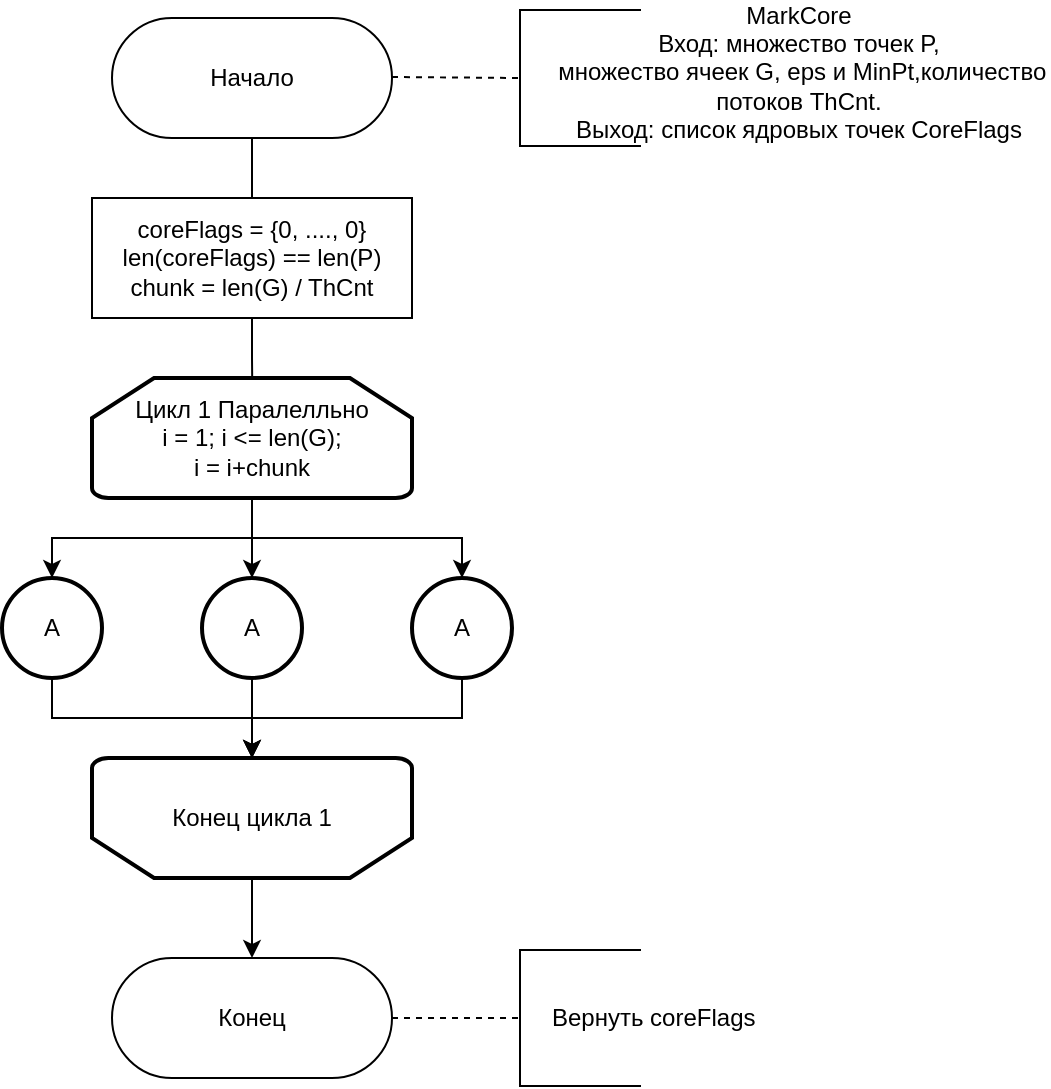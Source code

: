 <mxfile version="20.5.3" type="embed"><diagram id="PKrw68s-FcHz-RrZCr9i" name="Page-1"><mxGraphModel dx="2518" dy="1875" grid="1" gridSize="10" guides="1" tooltips="1" connect="1" arrows="1" fold="1" page="1" pageScale="1" pageWidth="827" pageHeight="1169" math="0" shadow="0"><root><mxCell id="0"/><mxCell id="1" parent="0"/><mxCell id="33" value="" style="edgeStyle=orthogonalEdgeStyle;rounded=0;orthogonalLoop=1;jettySize=auto;html=1;endArrow=none;endFill=0;" parent="1" source="Gvd8Ezxa3fLg7O33Pl0G-1" target="3" edge="1"><mxGeometry relative="1" as="geometry"/></mxCell><mxCell id="Gvd8Ezxa3fLg7O33Pl0G-1" value="Начало" style="rounded=1;whiteSpace=wrap;html=1;arcSize=50;" parent="1" vertex="1"><mxGeometry x="290" y="100" width="140" height="60" as="geometry"/></mxCell><mxCell id="Gvd8Ezxa3fLg7O33Pl0G-6" value="MarkCore&lt;br&gt;Вход: множество точек P,&lt;br&gt;&amp;nbsp;множество ячеек G, eps и MinPt,количество потоков ThCnt.&lt;br&gt;Выход:&amp;nbsp;список ядровых точек CoreFlags" style="text;html=1;strokeColor=none;fillColor=none;align=center;verticalAlign=middle;whiteSpace=wrap;rounded=0;" parent="1" vertex="1"><mxGeometry x="508" y="107" width="250.5" height="40" as="geometry"/></mxCell><mxCell id="Gvd8Ezxa3fLg7O33Pl0G-37" value="Конец" style="rounded=1;whiteSpace=wrap;html=1;arcSize=50;" parent="1" vertex="1"><mxGeometry x="290" y="570" width="140" height="60" as="geometry"/></mxCell><mxCell id="Gvd8Ezxa3fLg7O33Pl0G-42" value="Вернуть coreFlags" style="text;html=1;resizable=0;points=[];autosize=1;align=left;verticalAlign=top;spacingTop=-4;" parent="1" vertex="1"><mxGeometry x="508" y="590" width="130" height="20" as="geometry"/></mxCell><mxCell id="7Xwj2gsnW8v6YeENi7_U-5" value="" style="endArrow=none;dashed=1;html=1;exitX=1;exitY=0.5;exitDx=0;exitDy=0;entryX=0.5;entryY=1;entryDx=0;entryDy=0;" parent="1" source="Gvd8Ezxa3fLg7O33Pl0G-37" target="7Xwj2gsnW8v6YeENi7_U-10" edge="1"><mxGeometry width="50" height="50" relative="1" as="geometry"><mxPoint x="393.5" y="-50" as="sourcePoint"/><mxPoint x="473.5" y="320" as="targetPoint"/></mxGeometry></mxCell><mxCell id="7Xwj2gsnW8v6YeENi7_U-6" value="" style="shape=partialRectangle;whiteSpace=wrap;html=1;bottom=1;right=1;left=1;top=0;fillColor=none;routingCenterX=-0.5;rotation=90;" parent="1" vertex="1"><mxGeometry x="490" y="100" width="68" height="60" as="geometry"/></mxCell><mxCell id="7Xwj2gsnW8v6YeENi7_U-9" value="" style="endArrow=none;dashed=1;html=1;entryX=0.5;entryY=1;entryDx=0;entryDy=0;" parent="1" target="7Xwj2gsnW8v6YeENi7_U-6" edge="1"><mxGeometry width="50" height="50" relative="1" as="geometry"><mxPoint x="430" y="129.5" as="sourcePoint"/><mxPoint x="470" y="130" as="targetPoint"/></mxGeometry></mxCell><mxCell id="7Xwj2gsnW8v6YeENi7_U-10" value="" style="shape=partialRectangle;whiteSpace=wrap;html=1;bottom=1;right=1;left=1;top=0;fillColor=none;routingCenterX=-0.5;rotation=90;" parent="1" vertex="1"><mxGeometry x="490" y="570" width="68" height="60" as="geometry"/></mxCell><mxCell id="34" value="" style="edgeStyle=orthogonalEdgeStyle;rounded=0;orthogonalLoop=1;jettySize=auto;html=1;endArrow=none;endFill=0;" parent="1" source="3" edge="1"><mxGeometry relative="1" as="geometry"><mxPoint x="360.1" y="280.039" as="targetPoint"/></mxGeometry></mxCell><mxCell id="3" value="coreFlags = {0, ...., 0}&lt;br&gt;len(coreFlags) == len(P)&lt;br&gt;chunk = len(G) / ThCnt" style="rounded=0;whiteSpace=wrap;html=1;" parent="1" vertex="1"><mxGeometry x="280" y="190" width="160" height="60" as="geometry"/></mxCell><mxCell id="32" style="edgeStyle=orthogonalEdgeStyle;rounded=0;orthogonalLoop=1;jettySize=auto;html=1;entryX=0.5;entryY=0;entryDx=0;entryDy=0;endArrow=none;endFill=0;" parent="1" edge="1"><mxGeometry relative="1" as="geometry"><Array as="points"><mxPoint x="640" y="820"/><mxPoint x="640" y="270"/><mxPoint x="360" y="270"/></Array><mxPoint x="360" y="280" as="targetPoint"/></mxGeometry></mxCell><mxCell id="125" value="" style="edgeStyle=orthogonalEdgeStyle;rounded=0;orthogonalLoop=1;jettySize=auto;html=1;" edge="1" parent="1" source="47" target="48"><mxGeometry relative="1" as="geometry"/></mxCell><mxCell id="126" style="edgeStyle=orthogonalEdgeStyle;rounded=0;orthogonalLoop=1;jettySize=auto;html=1;entryX=0.5;entryY=0;entryDx=0;entryDy=0;entryPerimeter=0;" edge="1" parent="1" source="47" target="119"><mxGeometry relative="1" as="geometry"/></mxCell><mxCell id="127" style="edgeStyle=orthogonalEdgeStyle;rounded=0;orthogonalLoop=1;jettySize=auto;html=1;entryX=0.5;entryY=0;entryDx=0;entryDy=0;entryPerimeter=0;" edge="1" parent="1" source="47" target="120"><mxGeometry relative="1" as="geometry"/></mxCell><mxCell id="47" value="Цикл 1 Паралелльно&lt;br&gt;i = 1; i &amp;lt;= len(G); &lt;br&gt;i = i+chunk" style="strokeWidth=2;html=1;shape=mxgraph.flowchart.loop_limit;whiteSpace=wrap;" parent="1" vertex="1"><mxGeometry x="280" y="280" width="160" height="60" as="geometry"/></mxCell><mxCell id="79" value="" style="edgeStyle=orthogonalEdgeStyle;rounded=0;orthogonalLoop=1;jettySize=auto;html=1;" edge="1" parent="1" source="77" target="Gvd8Ezxa3fLg7O33Pl0G-37"><mxGeometry relative="1" as="geometry"/></mxCell><mxCell id="77" value="Конец цикла 1" style="strokeWidth=2;html=1;shape=mxgraph.flowchart.loop_limit;whiteSpace=wrap;flipV=1;" vertex="1" parent="1"><mxGeometry x="280" y="470" width="160" height="60" as="geometry"/></mxCell><mxCell id="128" style="edgeStyle=orthogonalEdgeStyle;rounded=0;orthogonalLoop=1;jettySize=auto;html=1;" edge="1" parent="1" source="119" target="77"><mxGeometry relative="1" as="geometry"/></mxCell><mxCell id="119" value="A" style="strokeWidth=2;html=1;shape=mxgraph.flowchart.start_2;whiteSpace=wrap;" vertex="1" parent="1"><mxGeometry x="235" y="380" width="50" height="50" as="geometry"/></mxCell><mxCell id="130" style="edgeStyle=orthogonalEdgeStyle;rounded=0;orthogonalLoop=1;jettySize=auto;html=1;entryX=0.5;entryY=1;entryDx=0;entryDy=0;entryPerimeter=0;" edge="1" parent="1" source="120" target="77"><mxGeometry relative="1" as="geometry"/></mxCell><mxCell id="120" value="A" style="strokeWidth=2;html=1;shape=mxgraph.flowchart.start_2;whiteSpace=wrap;" vertex="1" parent="1"><mxGeometry x="440" y="380" width="50" height="50" as="geometry"/></mxCell><mxCell id="129" value="" style="edgeStyle=orthogonalEdgeStyle;rounded=0;orthogonalLoop=1;jettySize=auto;html=1;" edge="1" parent="1" source="48" target="77"><mxGeometry relative="1" as="geometry"/></mxCell><mxCell id="48" value="A" style="strokeWidth=2;html=1;shape=mxgraph.flowchart.start_2;whiteSpace=wrap;" parent="1" vertex="1"><mxGeometry x="335" y="380" width="50" height="50" as="geometry"/></mxCell></root></mxGraphModel></diagram></mxfile>